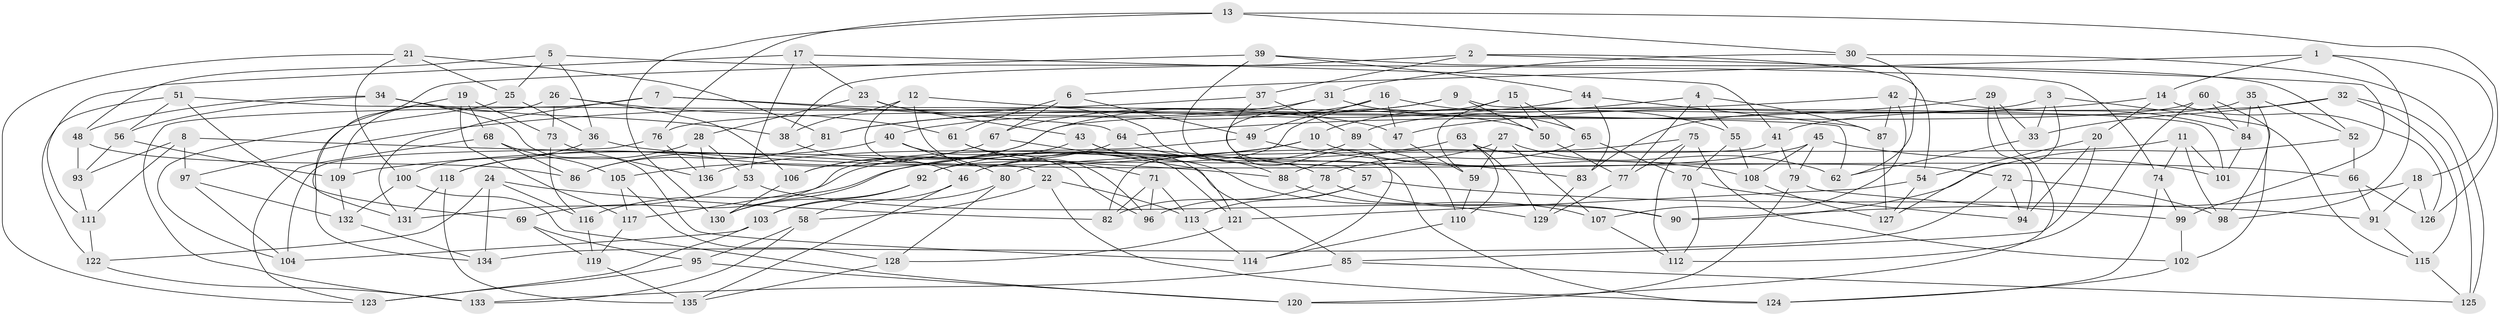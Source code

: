 // coarse degree distribution, {6: 0.5542168674698795, 5: 0.07228915662650602, 4: 0.37349397590361444}
// Generated by graph-tools (version 1.1) at 2025/42/03/06/25 10:42:16]
// undirected, 136 vertices, 272 edges
graph export_dot {
graph [start="1"]
  node [color=gray90,style=filled];
  1;
  2;
  3;
  4;
  5;
  6;
  7;
  8;
  9;
  10;
  11;
  12;
  13;
  14;
  15;
  16;
  17;
  18;
  19;
  20;
  21;
  22;
  23;
  24;
  25;
  26;
  27;
  28;
  29;
  30;
  31;
  32;
  33;
  34;
  35;
  36;
  37;
  38;
  39;
  40;
  41;
  42;
  43;
  44;
  45;
  46;
  47;
  48;
  49;
  50;
  51;
  52;
  53;
  54;
  55;
  56;
  57;
  58;
  59;
  60;
  61;
  62;
  63;
  64;
  65;
  66;
  67;
  68;
  69;
  70;
  71;
  72;
  73;
  74;
  75;
  76;
  77;
  78;
  79;
  80;
  81;
  82;
  83;
  84;
  85;
  86;
  87;
  88;
  89;
  90;
  91;
  92;
  93;
  94;
  95;
  96;
  97;
  98;
  99;
  100;
  101;
  102;
  103;
  104;
  105;
  106;
  107;
  108;
  109;
  110;
  111;
  112;
  113;
  114;
  115;
  116;
  117;
  118;
  119;
  120;
  121;
  122;
  123;
  124;
  125;
  126;
  127;
  128;
  129;
  130;
  131;
  132;
  133;
  134;
  135;
  136;
  1 -- 98;
  1 -- 6;
  1 -- 14;
  1 -- 18;
  2 -- 99;
  2 -- 38;
  2 -- 37;
  2 -- 54;
  3 -- 115;
  3 -- 127;
  3 -- 33;
  3 -- 89;
  4 -- 55;
  4 -- 87;
  4 -- 77;
  4 -- 10;
  5 -- 25;
  5 -- 36;
  5 -- 48;
  5 -- 74;
  6 -- 67;
  6 -- 61;
  6 -- 49;
  7 -- 47;
  7 -- 133;
  7 -- 131;
  7 -- 64;
  8 -- 88;
  8 -- 111;
  8 -- 97;
  8 -- 93;
  9 -- 50;
  9 -- 67;
  9 -- 106;
  9 -- 101;
  10 -- 109;
  10 -- 130;
  10 -- 108;
  11 -- 101;
  11 -- 98;
  11 -- 80;
  11 -- 74;
  12 -- 38;
  12 -- 22;
  12 -- 50;
  12 -- 96;
  13 -- 130;
  13 -- 30;
  13 -- 126;
  13 -- 76;
  14 -- 126;
  14 -- 47;
  14 -- 20;
  15 -- 59;
  15 -- 92;
  15 -- 50;
  15 -- 65;
  16 -- 47;
  16 -- 49;
  16 -- 55;
  16 -- 40;
  17 -- 111;
  17 -- 41;
  17 -- 23;
  17 -- 53;
  18 -- 90;
  18 -- 126;
  18 -- 91;
  19 -- 117;
  19 -- 134;
  19 -- 73;
  19 -- 68;
  20 -- 54;
  20 -- 94;
  20 -- 85;
  21 -- 81;
  21 -- 123;
  21 -- 25;
  21 -- 100;
  22 -- 113;
  22 -- 124;
  22 -- 58;
  23 -- 28;
  23 -- 43;
  23 -- 78;
  24 -- 122;
  24 -- 82;
  24 -- 134;
  24 -- 116;
  25 -- 104;
  25 -- 36;
  26 -- 109;
  26 -- 61;
  26 -- 106;
  26 -- 73;
  27 -- 62;
  27 -- 59;
  27 -- 107;
  27 -- 46;
  28 -- 53;
  28 -- 118;
  28 -- 136;
  29 -- 120;
  29 -- 64;
  29 -- 33;
  29 -- 94;
  30 -- 125;
  30 -- 62;
  30 -- 31;
  31 -- 114;
  31 -- 81;
  31 -- 65;
  32 -- 33;
  32 -- 41;
  32 -- 125;
  32 -- 115;
  33 -- 62;
  34 -- 56;
  34 -- 48;
  34 -- 114;
  34 -- 38;
  35 -- 83;
  35 -- 84;
  35 -- 52;
  35 -- 98;
  36 -- 100;
  36 -- 66;
  37 -- 124;
  37 -- 89;
  37 -- 97;
  38 -- 46;
  39 -- 44;
  39 -- 52;
  39 -- 131;
  39 -- 57;
  40 -- 96;
  40 -- 80;
  40 -- 86;
  41 -- 79;
  41 -- 82;
  42 -- 105;
  42 -- 84;
  42 -- 87;
  42 -- 107;
  43 -- 106;
  43 -- 121;
  43 -- 129;
  44 -- 87;
  44 -- 81;
  44 -- 83;
  45 -- 79;
  45 -- 136;
  45 -- 101;
  45 -- 108;
  46 -- 58;
  46 -- 135;
  47 -- 59;
  48 -- 93;
  48 -- 86;
  49 -- 69;
  49 -- 83;
  50 -- 77;
  51 -- 56;
  51 -- 62;
  51 -- 69;
  51 -- 122;
  52 -- 90;
  52 -- 66;
  53 -- 90;
  53 -- 131;
  54 -- 121;
  54 -- 127;
  55 -- 108;
  55 -- 70;
  56 -- 93;
  56 -- 109;
  57 -- 96;
  57 -- 113;
  57 -- 91;
  58 -- 133;
  58 -- 95;
  59 -- 110;
  60 -- 84;
  60 -- 112;
  60 -- 76;
  60 -- 102;
  61 -- 121;
  61 -- 71;
  63 -- 116;
  63 -- 72;
  63 -- 110;
  63 -- 129;
  64 -- 88;
  64 -- 117;
  65 -- 78;
  65 -- 70;
  66 -- 91;
  66 -- 126;
  67 -- 85;
  67 -- 118;
  68 -- 86;
  68 -- 105;
  68 -- 123;
  69 -- 95;
  69 -- 119;
  70 -- 112;
  70 -- 94;
  71 -- 96;
  71 -- 82;
  71 -- 113;
  72 -- 94;
  72 -- 134;
  72 -- 98;
  73 -- 136;
  73 -- 116;
  74 -- 124;
  74 -- 99;
  75 -- 112;
  75 -- 102;
  75 -- 77;
  75 -- 88;
  76 -- 136;
  76 -- 104;
  77 -- 129;
  78 -- 90;
  78 -- 82;
  79 -- 120;
  79 -- 99;
  80 -- 103;
  80 -- 128;
  81 -- 86;
  83 -- 129;
  84 -- 101;
  85 -- 125;
  85 -- 133;
  87 -- 127;
  88 -- 107;
  89 -- 92;
  89 -- 110;
  91 -- 115;
  92 -- 130;
  92 -- 103;
  93 -- 111;
  95 -- 120;
  95 -- 123;
  97 -- 132;
  97 -- 104;
  99 -- 102;
  100 -- 132;
  100 -- 120;
  102 -- 124;
  103 -- 123;
  103 -- 104;
  105 -- 128;
  105 -- 117;
  106 -- 130;
  107 -- 112;
  108 -- 127;
  109 -- 132;
  110 -- 114;
  111 -- 122;
  113 -- 114;
  115 -- 125;
  116 -- 119;
  117 -- 119;
  118 -- 131;
  118 -- 135;
  119 -- 135;
  121 -- 128;
  122 -- 133;
  128 -- 135;
  132 -- 134;
}
